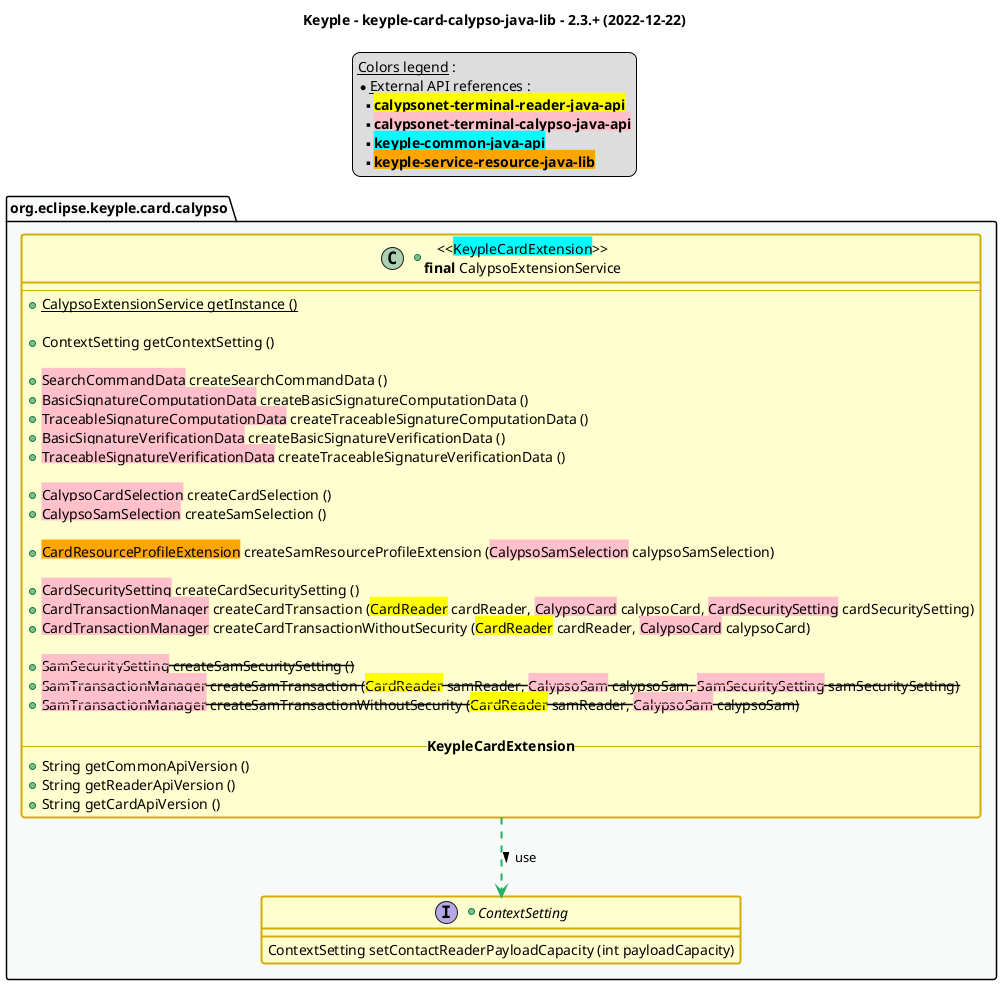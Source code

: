 @startuml
title
    Keyple - keyple-card-calypso-java-lib - 2.3.+ (2022-12-22)
end title

' == THEME ==

'Couleurs issues de : https://htmlcolorcodes.com/fr/tableau-de-couleur/tableau-de-couleur-design-plat/
!define C_GREY1 F8F9F9
!define C_GREY2 F2F3F4
!define C_GREY3 E5E7E9
!define C_GREY4 D7DBDD
!define C_GREY5 CACFD2
!define C_GREY6 BDC3C7
!define C_LINK 3498DB
!define C_USE 27AE60

' -- Styles that don't work with new version of plantuml --
skinparam stereotypeABorderColor #A9DCDF
skinparam stereotypeIBorderColor #B4A7E5
skinparam stereotypeCBorderColor #ADD1B2
skinparam stereotypeEBorderColor #EB93DF
' -- END --

skinparam ClassBorderThickness 2
skinparam ArrowThickness 2

' Yellow
skinparam ClassBackgroundColor #FEFECE
skinparam ClassBorderColor #D4AC0D
' Red
skinparam ClassBackgroundColor<<red>> #FDEDEC
skinparam ClassBorderColor<<red>> #E74C3C
hide <<red>> stereotype
' Purple
skinparam ClassBackgroundColor<<purple>> #F4ECF7
skinparam ClassBorderColor<<purple>> #8E44AD
hide <<purple>> stereotype
' blue
skinparam ClassBackgroundColor<<blue>> #EBF5FB
skinparam ClassBorderColor<<blue>> #3498DB
hide <<blue>> stereotype
' Green
skinparam ClassBackgroundColor<<green>> #E9F7EF
skinparam ClassBorderColor<<green>> #27AE60
hide <<green>> stereotype
' Grey
skinparam ClassBackgroundColor<<grey>> #EAECEE
skinparam ClassBorderColor<<grey>> #2C3E50
hide <<grey>> stereotype

' == CONTENT ==

legend top
    __Colors legend__ :
    * __External API references__ :
    ** <back:yellow>**calypsonet-terminal-reader-java-api**</back>
    ** <back:pink>**calypsonet-terminal-calypso-java-api**</back>
    ** <back:cyan>**keyple-common-java-api**</back>
    ** <back:orange>**keyple-service-resource-java-lib**</back>
end legend

package "org.eclipse.keyple.card.calypso" as calypso {
    +class "<<<back:cyan>KeypleCardExtension</back>>>\n**final** CalypsoExtensionService" as CalypsoExtensionService {
        --
        +{static} CalypsoExtensionService getInstance ()

        +ContextSetting getContextSetting ()

        +<back:pink>SearchCommandData</back> createSearchCommandData ()
        +<back:pink>BasicSignatureComputationData</back> createBasicSignatureComputationData ()
        +<back:pink>TraceableSignatureComputationData</back> createTraceableSignatureComputationData ()
        +<back:pink>BasicSignatureVerificationData</back> createBasicSignatureVerificationData ()
        +<back:pink>TraceableSignatureVerificationData</back> createTraceableSignatureVerificationData ()

        +<back:pink>CalypsoCardSelection</back> createCardSelection ()
        +<back:pink>CalypsoSamSelection</back> createSamSelection ()
        
        +<back:orange>CardResourceProfileExtension</back> createSamResourceProfileExtension (<back:pink>CalypsoSamSelection</back> calypsoSamSelection)

        +<back:pink>CardSecuritySetting</back> createCardSecuritySetting ()
        +<back:pink>CardTransactionManager</back> createCardTransaction (<back:yellow>CardReader</back> cardReader, <back:pink>CalypsoCard</back> calypsoCard, <back:pink>CardSecuritySetting</back> cardSecuritySetting)
        +<back:pink>CardTransactionManager</back> createCardTransactionWithoutSecurity (<back:yellow>CardReader</back> cardReader, <back:pink>CalypsoCard</back> calypsoCard)

        +<s><back:pink>SamSecuritySetting</back> createSamSecuritySetting ()
        +<s><back:pink>SamTransactionManager</back> createSamTransaction (<back:yellow>CardReader</back> samReader, <back:pink>CalypsoSam</back> calypsoSam, <back:pink>SamSecuritySetting</back> samSecuritySetting)
        +<s><back:pink>SamTransactionManager</back> createSamTransactionWithoutSecurity (<back:yellow>CardReader</back> samReader, <back:pink>CalypsoSam</back> calypsoSam)

        -- **KeypleCardExtension** --
        +String getCommonApiVersion ()
        +String getReaderApiVersion ()
        +String getCardApiVersion ()
    }
    +interface ContextSetting {
        ContextSetting setContactReaderPayloadCapacity (int payloadCapacity)
    }
}

' Associations

CalypsoExtensionService ..> ContextSetting #C_USE : use >

' == LAYOUT ==

' == STYLE ==

package calypso #C_GREY1 {}
'package spi #C_GREY2 {}

@enduml